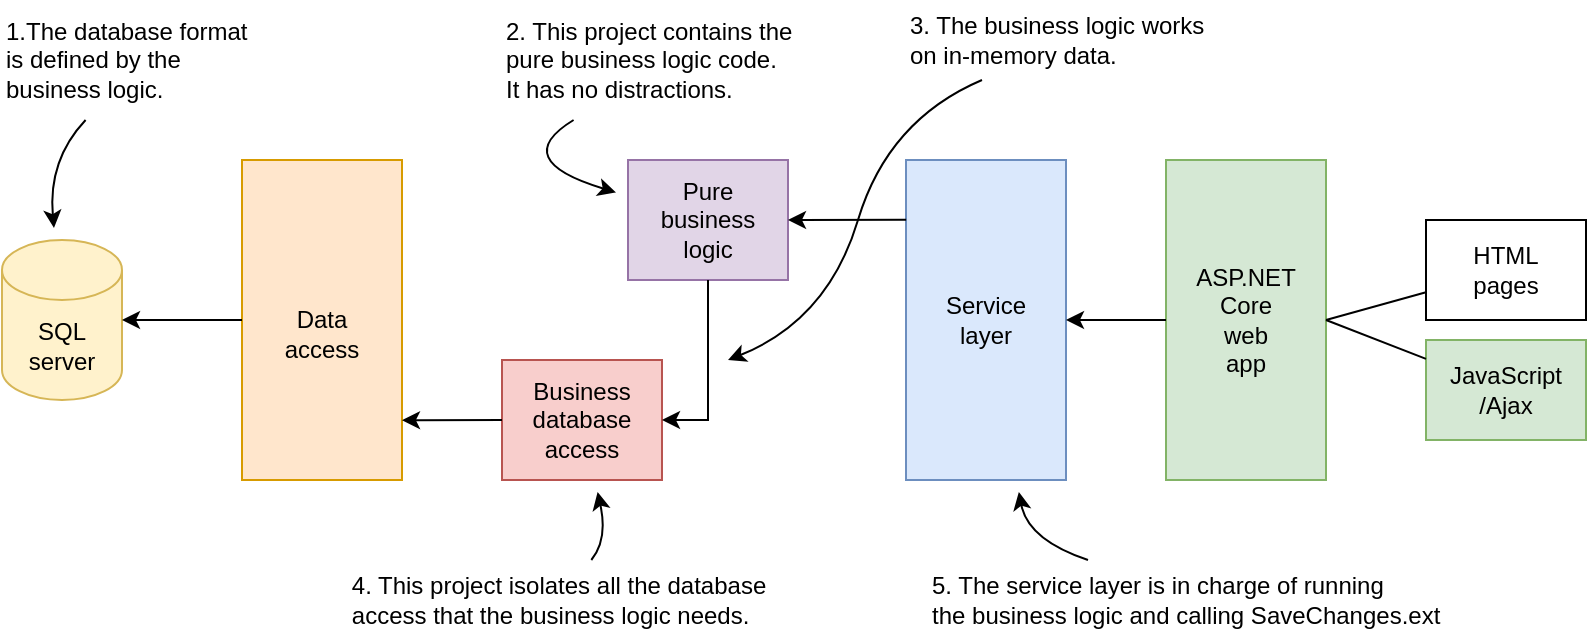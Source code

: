 <mxfile version="20.7.4" type="device"><diagram id="ahAyE9eUKxN_0jiChCt0" name="Sayfa -1"><mxGraphModel dx="1145" dy="2090" grid="1" gridSize="10" guides="1" tooltips="1" connect="1" arrows="1" fold="1" page="1" pageScale="1" pageWidth="827" pageHeight="1169" math="0" shadow="0"><root><mxCell id="0"/><mxCell id="1" parent="0"/><mxCell id="WlKdsrFJi5f0ATdnjkpJ-1" value="SQL&lt;br&gt;server" style="shape=cylinder3;whiteSpace=wrap;html=1;boundedLbl=1;backgroundOutline=1;size=15;fillColor=#fff2cc;strokeColor=#d6b656;" vertex="1" parent="1"><mxGeometry x="20" y="240" width="60" height="80" as="geometry"/></mxCell><mxCell id="WlKdsrFJi5f0ATdnjkpJ-2" value="&lt;br&gt;Data&lt;br&gt;access" style="rounded=0;whiteSpace=wrap;html=1;fillColor=#ffe6cc;strokeColor=#d79b00;" vertex="1" parent="1"><mxGeometry x="140" y="200" width="80" height="160" as="geometry"/></mxCell><mxCell id="WlKdsrFJi5f0ATdnjkpJ-3" value="Business&lt;br&gt;database&lt;br&gt;access" style="rounded=0;whiteSpace=wrap;html=1;fillColor=#f8cecc;strokeColor=#b85450;" vertex="1" parent="1"><mxGeometry x="270" y="300" width="80" height="60" as="geometry"/></mxCell><mxCell id="WlKdsrFJi5f0ATdnjkpJ-4" value="Pure&lt;br&gt;business&lt;br&gt;logic" style="rounded=0;whiteSpace=wrap;html=1;fillColor=#e1d5e7;strokeColor=#9673a6;" vertex="1" parent="1"><mxGeometry x="333" y="200" width="80" height="60" as="geometry"/></mxCell><mxCell id="WlKdsrFJi5f0ATdnjkpJ-5" value="Service&lt;br&gt;layer" style="rounded=0;whiteSpace=wrap;html=1;fillColor=#dae8fc;strokeColor=#6c8ebf;" vertex="1" parent="1"><mxGeometry x="472" y="200" width="80" height="160" as="geometry"/></mxCell><mxCell id="WlKdsrFJi5f0ATdnjkpJ-6" value="ASP.NET&lt;br&gt;Core&lt;br&gt;web&lt;br&gt;app" style="rounded=0;whiteSpace=wrap;html=1;fillColor=#d5e8d4;strokeColor=#82b366;" vertex="1" parent="1"><mxGeometry x="602" y="200" width="80" height="160" as="geometry"/></mxCell><mxCell id="WlKdsrFJi5f0ATdnjkpJ-7" value="JavaScript&lt;br&gt;/Ajax" style="rounded=0;whiteSpace=wrap;html=1;fillColor=#d5e8d4;strokeColor=#82b366;" vertex="1" parent="1"><mxGeometry x="732" y="290" width="80" height="50" as="geometry"/></mxCell><mxCell id="WlKdsrFJi5f0ATdnjkpJ-10" value="HTML&lt;br&gt;pages" style="rounded=0;whiteSpace=wrap;html=1;" vertex="1" parent="1"><mxGeometry x="732" y="230" width="80" height="50" as="geometry"/></mxCell><mxCell id="WlKdsrFJi5f0ATdnjkpJ-11" value="" style="endArrow=classic;html=1;rounded=0;" edge="1" parent="1" source="WlKdsrFJi5f0ATdnjkpJ-2" target="WlKdsrFJi5f0ATdnjkpJ-1"><mxGeometry width="50" height="50" relative="1" as="geometry"><mxPoint x="63" y="420" as="sourcePoint"/><mxPoint x="113" y="370" as="targetPoint"/></mxGeometry></mxCell><mxCell id="WlKdsrFJi5f0ATdnjkpJ-12" value="" style="endArrow=classic;html=1;rounded=0;entryX=1;entryY=0.813;entryDx=0;entryDy=0;entryPerimeter=0;" edge="1" parent="1" source="WlKdsrFJi5f0ATdnjkpJ-3" target="WlKdsrFJi5f0ATdnjkpJ-2"><mxGeometry width="50" height="50" relative="1" as="geometry"><mxPoint x="213" y="510" as="sourcePoint"/><mxPoint x="223" y="360" as="targetPoint"/></mxGeometry></mxCell><mxCell id="WlKdsrFJi5f0ATdnjkpJ-13" value="" style="endArrow=classic;html=1;rounded=0;" edge="1" parent="1" source="WlKdsrFJi5f0ATdnjkpJ-4" target="WlKdsrFJi5f0ATdnjkpJ-3"><mxGeometry width="50" height="50" relative="1" as="geometry"><mxPoint x="363" y="450" as="sourcePoint"/><mxPoint x="413" y="400" as="targetPoint"/><Array as="points"><mxPoint x="373" y="330"/></Array></mxGeometry></mxCell><mxCell id="WlKdsrFJi5f0ATdnjkpJ-14" value="" style="endArrow=classic;html=1;rounded=0;exitX=0.001;exitY=0.187;exitDx=0;exitDy=0;exitPerimeter=0;" edge="1" parent="1" source="WlKdsrFJi5f0ATdnjkpJ-5" target="WlKdsrFJi5f0ATdnjkpJ-4"><mxGeometry width="50" height="50" relative="1" as="geometry"><mxPoint x="453" y="250" as="sourcePoint"/><mxPoint x="423" y="360" as="targetPoint"/></mxGeometry></mxCell><mxCell id="WlKdsrFJi5f0ATdnjkpJ-15" value="" style="endArrow=classic;html=1;rounded=0;" edge="1" parent="1" source="WlKdsrFJi5f0ATdnjkpJ-6" target="WlKdsrFJi5f0ATdnjkpJ-5"><mxGeometry width="50" height="50" relative="1" as="geometry"><mxPoint x="553" y="430" as="sourcePoint"/><mxPoint x="603" y="380" as="targetPoint"/></mxGeometry></mxCell><mxCell id="WlKdsrFJi5f0ATdnjkpJ-16" value="" style="endArrow=none;html=1;rounded=0;exitX=1;exitY=0.5;exitDx=0;exitDy=0;" edge="1" parent="1" source="WlKdsrFJi5f0ATdnjkpJ-6" target="WlKdsrFJi5f0ATdnjkpJ-10"><mxGeometry width="50" height="50" relative="1" as="geometry"><mxPoint x="693" y="420" as="sourcePoint"/><mxPoint x="743" y="370" as="targetPoint"/></mxGeometry></mxCell><mxCell id="WlKdsrFJi5f0ATdnjkpJ-17" value="" style="endArrow=none;html=1;rounded=0;exitX=1;exitY=0.5;exitDx=0;exitDy=0;" edge="1" parent="1" source="WlKdsrFJi5f0ATdnjkpJ-6" target="WlKdsrFJi5f0ATdnjkpJ-7"><mxGeometry width="50" height="50" relative="1" as="geometry"><mxPoint x="693" y="420" as="sourcePoint"/><mxPoint x="743" y="370" as="targetPoint"/></mxGeometry></mxCell><mxCell id="WlKdsrFJi5f0ATdnjkpJ-18" value="&lt;div&gt;1.The database format&lt;/div&gt;&lt;div&gt;is defined by the&lt;/div&gt;&lt;div&gt;business logic.&lt;/div&gt;" style="text;html=1;align=left;verticalAlign=middle;resizable=0;points=[];autosize=1;strokeColor=none;fillColor=none;" vertex="1" parent="1"><mxGeometry x="20" y="120" width="140" height="60" as="geometry"/></mxCell><mxCell id="WlKdsrFJi5f0ATdnjkpJ-19" value="&lt;div&gt;2. This project contains the&lt;/div&gt;&lt;div&gt;pure business logic code.&lt;/div&gt;&lt;div&gt;It has no distractions.&lt;/div&gt;" style="text;html=1;align=left;verticalAlign=middle;resizable=0;points=[];autosize=1;strokeColor=none;fillColor=none;" vertex="1" parent="1"><mxGeometry x="270" y="120" width="170" height="60" as="geometry"/></mxCell><mxCell id="WlKdsrFJi5f0ATdnjkpJ-20" value="3. The business logic works&#10;on in-memory data." style="text;html=1;align=left;verticalAlign=middle;resizable=0;points=[];autosize=1;strokeColor=none;fillColor=none;" vertex="1" parent="1"><mxGeometry x="472" y="120" width="170" height="40" as="geometry"/></mxCell><mxCell id="WlKdsrFJi5f0ATdnjkpJ-21" value="&lt;div&gt;4. This project isolates all the database&lt;/div&gt;&lt;div style=&quot;text-align: left;&quot;&gt;access that the business logic needs.&lt;/div&gt;" style="text;html=1;align=center;verticalAlign=middle;resizable=0;points=[];autosize=1;strokeColor=none;fillColor=none;" vertex="1" parent="1"><mxGeometry x="183" y="400" width="230" height="40" as="geometry"/></mxCell><mxCell id="WlKdsrFJi5f0ATdnjkpJ-22" value="&lt;div&gt;5. The service layer is in charge of running&lt;/div&gt;&lt;span style=&quot;background-color: initial;&quot;&gt;the business logic and calling SaveChanges.&lt;/span&gt;ext" style="text;html=1;align=left;verticalAlign=middle;resizable=0;points=[];autosize=1;strokeColor=none;fillColor=none;" vertex="1" parent="1"><mxGeometry x="483" y="400" width="280" height="40" as="geometry"/></mxCell><mxCell id="WlKdsrFJi5f0ATdnjkpJ-23" value="" style="endArrow=classic;html=1;targetPerimeterSpacing=6;curved=1;" edge="1" parent="1" source="WlKdsrFJi5f0ATdnjkpJ-18" target="WlKdsrFJi5f0ATdnjkpJ-1"><mxGeometry width="50" height="50" relative="1" as="geometry"><mxPoint x="-7" y="250" as="sourcePoint"/><mxPoint x="43" y="200" as="targetPoint"/><Array as="points"><mxPoint x="43" y="200"/></Array></mxGeometry></mxCell><mxCell id="WlKdsrFJi5f0ATdnjkpJ-24" value="" style="endArrow=classic;html=1;targetPerimeterSpacing=6;curved=1;" edge="1" parent="1" source="WlKdsrFJi5f0ATdnjkpJ-19" target="WlKdsrFJi5f0ATdnjkpJ-4"><mxGeometry width="50" height="50" relative="1" as="geometry"><mxPoint x="71.8" y="190" as="sourcePoint"/><mxPoint x="55.975" y="244" as="targetPoint"/><Array as="points"><mxPoint x="273" y="200"/></Array></mxGeometry></mxCell><mxCell id="WlKdsrFJi5f0ATdnjkpJ-25" value="" style="endArrow=classic;html=1;targetPerimeterSpacing=6;curved=1;" edge="1" parent="1" source="WlKdsrFJi5f0ATdnjkpJ-20"><mxGeometry width="50" height="50" relative="1" as="geometry"><mxPoint x="315.8" y="190" as="sourcePoint"/><mxPoint x="383" y="300" as="targetPoint"/><Array as="points"><mxPoint x="463" y="180"/><mxPoint x="433" y="280"/></Array></mxGeometry></mxCell><mxCell id="WlKdsrFJi5f0ATdnjkpJ-26" value="" style="endArrow=classic;html=1;targetPerimeterSpacing=6;curved=1;" edge="1" parent="1" source="WlKdsrFJi5f0ATdnjkpJ-21" target="WlKdsrFJi5f0ATdnjkpJ-3"><mxGeometry width="50" height="50" relative="1" as="geometry"><mxPoint x="253" y="640" as="sourcePoint"/><mxPoint x="303" y="590" as="targetPoint"/><Array as="points"><mxPoint x="323" y="390"/></Array></mxGeometry></mxCell><mxCell id="WlKdsrFJi5f0ATdnjkpJ-27" value="" style="endArrow=classic;html=1;targetPerimeterSpacing=6;curved=1;" edge="1" parent="1" source="WlKdsrFJi5f0ATdnjkpJ-22" target="WlKdsrFJi5f0ATdnjkpJ-5"><mxGeometry width="50" height="50" relative="1" as="geometry"><mxPoint x="324.667" y="410.0" as="sourcePoint"/><mxPoint x="327.8" y="376" as="targetPoint"/><Array as="points"><mxPoint x="533" y="390"/></Array></mxGeometry></mxCell></root></mxGraphModel></diagram></mxfile>